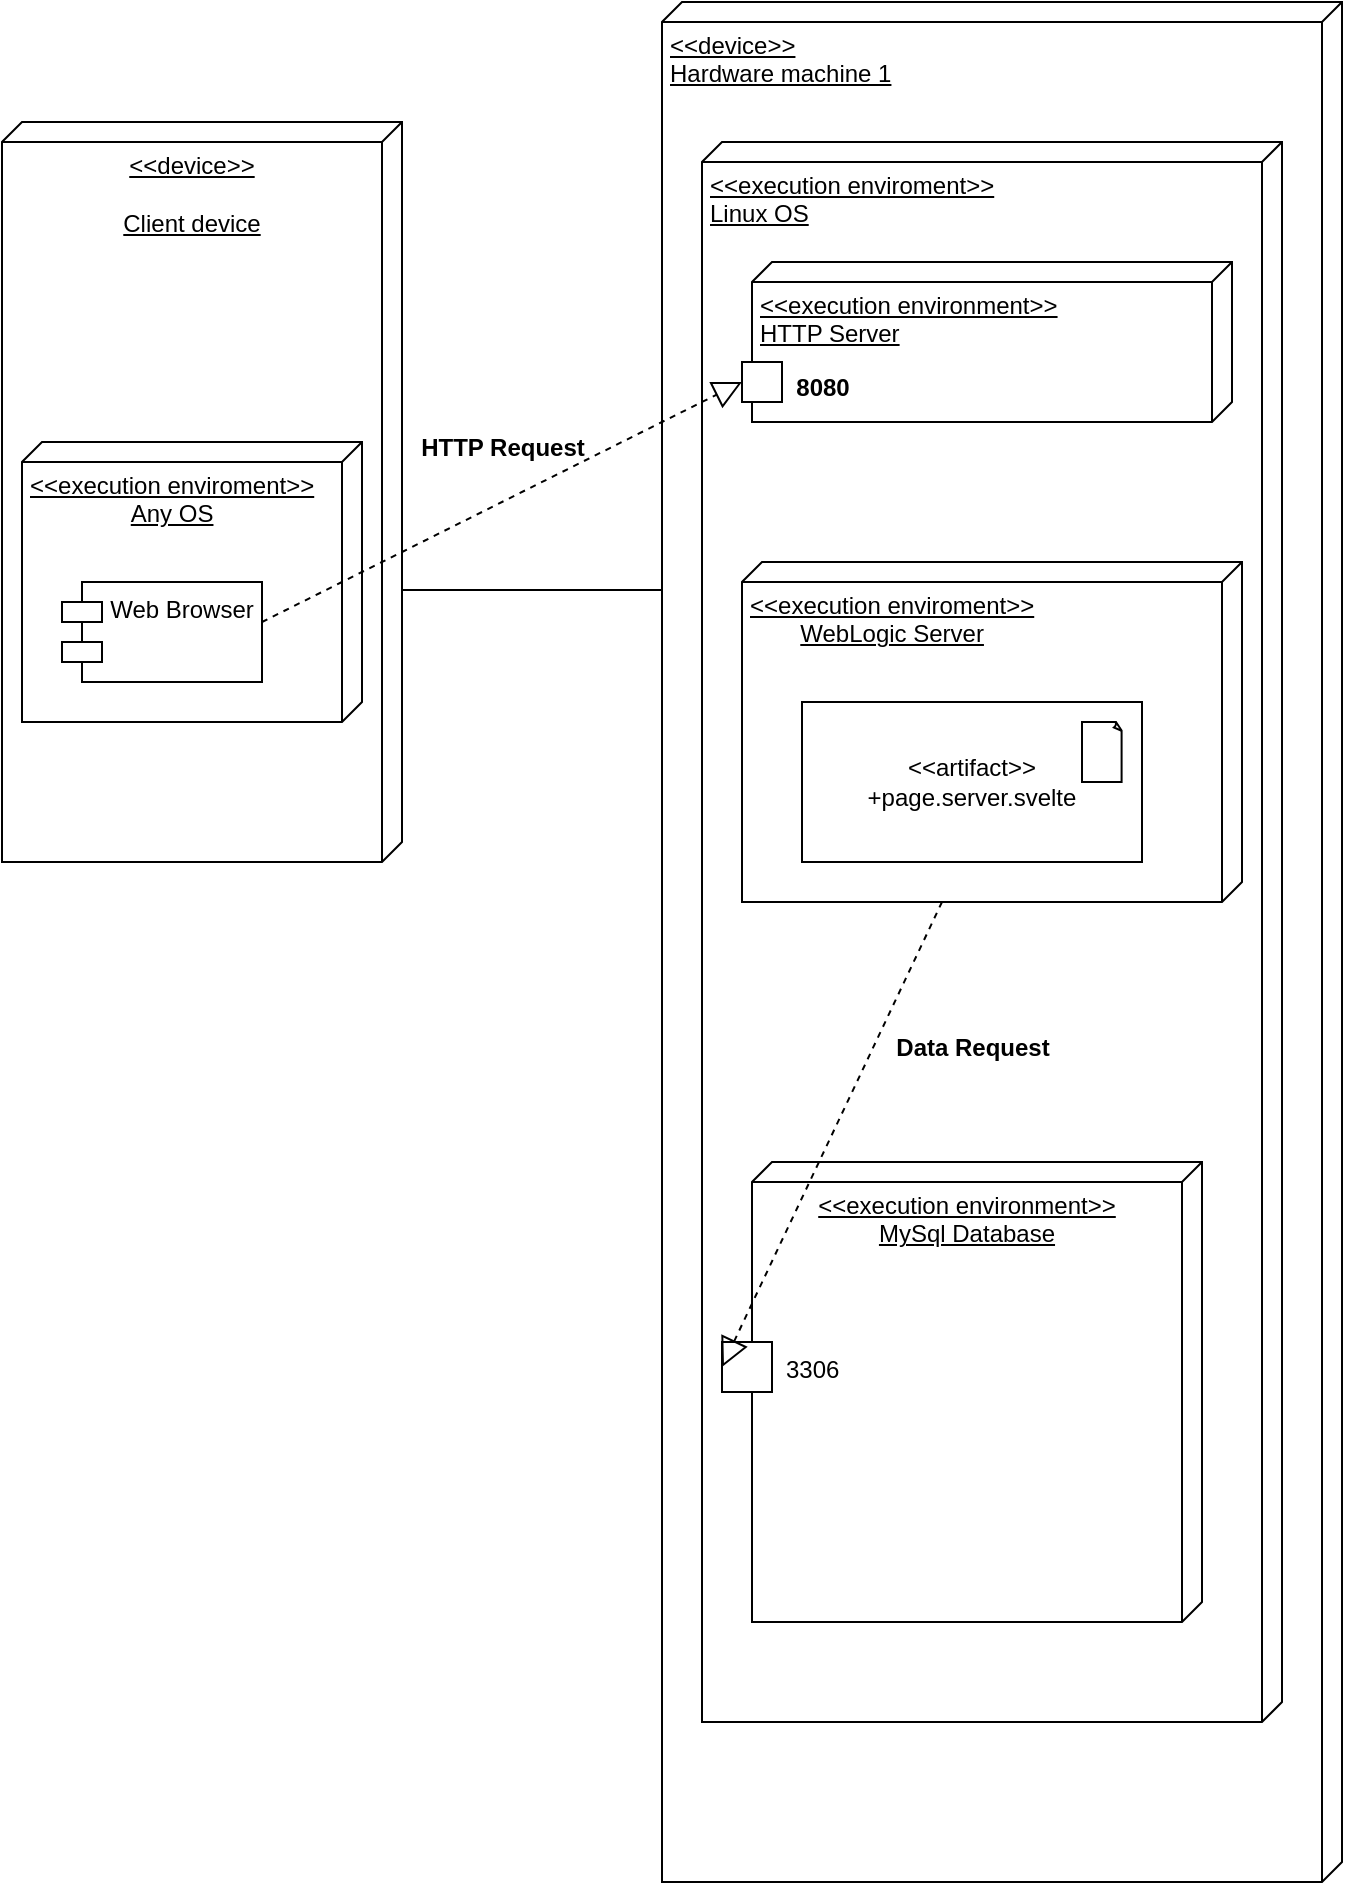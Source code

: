 <mxfile version="21.2.7" type="device">
  <diagram name="Page-1" id="HJx1RVp9cAAFZep9y7e6">
    <mxGraphModel dx="1015" dy="479" grid="1" gridSize="10" guides="1" tooltips="1" connect="1" arrows="1" fold="1" page="1" pageScale="1" pageWidth="850" pageHeight="1100" math="0" shadow="0">
      <root>
        <mxCell id="0" />
        <mxCell id="1" parent="0" />
        <mxCell id="dp9WcR8pO4NLxSLczPQ1-5" value="&lt;div align=&quot;center&quot;&gt;&amp;lt;&amp;lt;device&amp;gt;&amp;gt;&lt;/div&gt;&lt;div&gt;&lt;br&gt;&lt;/div&gt;&lt;div&gt;Client device&lt;/div&gt;" style="verticalAlign=top;align=center;spacingTop=8;spacingLeft=2;spacingRight=12;shape=cube;size=10;direction=south;fontStyle=4;html=1;whiteSpace=wrap;" vertex="1" parent="1">
          <mxGeometry x="40" y="120" width="200" height="370" as="geometry" />
        </mxCell>
        <mxCell id="dp9WcR8pO4NLxSLczPQ1-6" value="&lt;div align=&quot;center&quot;&gt;&amp;lt;&amp;lt;execution enviroment&amp;gt;&amp;gt;&lt;/div&gt;&lt;div align=&quot;center&quot;&gt;Any OS&lt;br&gt;&lt;/div&gt;" style="verticalAlign=top;align=left;spacingTop=8;spacingLeft=2;spacingRight=12;shape=cube;size=10;direction=south;fontStyle=4;html=1;whiteSpace=wrap;" vertex="1" parent="1">
          <mxGeometry x="50" y="280" width="170" height="140" as="geometry" />
        </mxCell>
        <mxCell id="dp9WcR8pO4NLxSLczPQ1-7" value="Web Browser" style="shape=module;align=left;spacingLeft=20;align=center;verticalAlign=top;whiteSpace=wrap;html=1;" vertex="1" parent="1">
          <mxGeometry x="70" y="350" width="100" height="50" as="geometry" />
        </mxCell>
        <mxCell id="dp9WcR8pO4NLxSLczPQ1-8" value="&lt;div&gt;&amp;lt;&amp;lt;device&amp;gt;&amp;gt;&lt;/div&gt;&lt;div&gt;Hardware machine 1&lt;br&gt;&lt;/div&gt;" style="verticalAlign=top;align=left;spacingTop=8;spacingLeft=2;spacingRight=12;shape=cube;size=10;direction=south;fontStyle=4;html=1;whiteSpace=wrap;" vertex="1" parent="1">
          <mxGeometry x="370" y="60" width="340" height="940" as="geometry" />
        </mxCell>
        <mxCell id="dp9WcR8pO4NLxSLczPQ1-9" value="&lt;div&gt;&amp;lt;&amp;lt;execution enviroment&amp;gt;&amp;gt;&lt;/div&gt;&lt;div&gt;Linux OS&lt;br&gt;&lt;/div&gt;" style="verticalAlign=top;align=left;spacingTop=8;spacingLeft=2;spacingRight=12;shape=cube;size=10;direction=south;fontStyle=4;html=1;whiteSpace=wrap;" vertex="1" parent="1">
          <mxGeometry x="390" y="130" width="290" height="790" as="geometry" />
        </mxCell>
        <mxCell id="dp9WcR8pO4NLxSLczPQ1-10" value="&lt;div&gt;&amp;lt;&amp;lt;execution environment&amp;gt;&amp;gt;&lt;/div&gt;&lt;div&gt;HTTP Server&lt;/div&gt;" style="verticalAlign=top;align=left;spacingTop=8;spacingLeft=2;spacingRight=12;shape=cube;size=10;direction=south;fontStyle=4;html=1;whiteSpace=wrap;" vertex="1" parent="1">
          <mxGeometry x="415" y="190" width="240" height="80" as="geometry" />
        </mxCell>
        <mxCell id="dp9WcR8pO4NLxSLczPQ1-11" value="&lt;div align=&quot;center&quot;&gt;&amp;lt;&amp;lt;execution enviroment&amp;gt;&amp;gt;&lt;/div&gt;&lt;div align=&quot;center&quot;&gt;WebLogic Server&lt;br&gt;&lt;/div&gt;" style="verticalAlign=top;align=left;spacingTop=8;spacingLeft=2;spacingRight=12;shape=cube;size=10;direction=south;fontStyle=4;html=1;whiteSpace=wrap;" vertex="1" parent="1">
          <mxGeometry x="410" y="340" width="250" height="170" as="geometry" />
        </mxCell>
        <mxCell id="dp9WcR8pO4NLxSLczPQ1-12" value="&lt;div&gt;&amp;lt;&amp;lt;artifact&amp;gt;&amp;gt;&lt;/div&gt;&lt;div&gt;+page.server.svelte&lt;br&gt;&lt;/div&gt;" style="rounded=0;whiteSpace=wrap;html=1;" vertex="1" parent="1">
          <mxGeometry x="440" y="410" width="170" height="80" as="geometry" />
        </mxCell>
        <mxCell id="dp9WcR8pO4NLxSLczPQ1-13" value="" style="whiteSpace=wrap;html=1;shape=mxgraph.basic.document" vertex="1" parent="1">
          <mxGeometry x="580" y="420" width="20" height="30" as="geometry" />
        </mxCell>
        <mxCell id="dp9WcR8pO4NLxSLczPQ1-15" value="&lt;div align=&quot;center&quot;&gt;&amp;lt;&amp;lt;execution environment&amp;gt;&amp;gt;&lt;br&gt;MySql Database&lt;br&gt;&lt;/div&gt;" style="verticalAlign=top;align=center;spacingTop=8;spacingLeft=2;spacingRight=12;shape=cube;size=10;direction=south;fontStyle=4;html=1;whiteSpace=wrap;" vertex="1" parent="1">
          <mxGeometry x="415" y="640" width="225" height="230" as="geometry" />
        </mxCell>
        <mxCell id="dp9WcR8pO4NLxSLczPQ1-17" value="" style="whiteSpace=wrap;html=1;aspect=fixed;" vertex="1" parent="1">
          <mxGeometry x="400" y="730" width="25" height="25" as="geometry" />
        </mxCell>
        <mxCell id="dp9WcR8pO4NLxSLczPQ1-19" value="" style="endArrow=block;dashed=1;endFill=0;endSize=12;html=1;rounded=0;entryX=0;entryY=0.5;entryDx=0;entryDy=0;" edge="1" parent="1" target="dp9WcR8pO4NLxSLczPQ1-17">
          <mxGeometry width="160" relative="1" as="geometry">
            <mxPoint x="510" y="510" as="sourcePoint" />
            <mxPoint x="670" y="510" as="targetPoint" />
          </mxGeometry>
        </mxCell>
        <mxCell id="dp9WcR8pO4NLxSLczPQ1-20" value="" style="whiteSpace=wrap;html=1;aspect=fixed;" vertex="1" parent="1">
          <mxGeometry x="410" y="240" width="20" height="20" as="geometry" />
        </mxCell>
        <mxCell id="dp9WcR8pO4NLxSLczPQ1-21" value="" style="endArrow=block;dashed=1;endFill=0;endSize=12;html=1;rounded=0;entryX=0;entryY=0.5;entryDx=0;entryDy=0;" edge="1" parent="1" target="dp9WcR8pO4NLxSLczPQ1-20">
          <mxGeometry width="160" relative="1" as="geometry">
            <mxPoint x="170" y="370" as="sourcePoint" />
            <mxPoint x="330" y="370" as="targetPoint" />
          </mxGeometry>
        </mxCell>
        <mxCell id="dp9WcR8pO4NLxSLczPQ1-22" value="" style="line;strokeWidth=1;fillColor=none;align=left;verticalAlign=middle;spacingTop=-1;spacingLeft=3;spacingRight=3;rotatable=0;labelPosition=right;points=[];portConstraint=eastwest;strokeColor=inherit;" vertex="1" parent="1">
          <mxGeometry x="240" y="350" width="130" height="8" as="geometry" />
        </mxCell>
        <mxCell id="dp9WcR8pO4NLxSLczPQ1-23" value="HTTP Request" style="text;align=center;fontStyle=1;verticalAlign=middle;spacingLeft=3;spacingRight=3;strokeColor=none;rotatable=0;points=[[0,0.5],[1,0.5]];portConstraint=eastwest;html=1;" vertex="1" parent="1">
          <mxGeometry x="250" y="270" width="80" height="26" as="geometry" />
        </mxCell>
        <mxCell id="dp9WcR8pO4NLxSLczPQ1-24" value="Data Request" style="text;align=center;fontStyle=1;verticalAlign=middle;spacingLeft=3;spacingRight=3;strokeColor=none;rotatable=0;points=[[0,0.5],[1,0.5]];portConstraint=eastwest;html=1;" vertex="1" parent="1">
          <mxGeometry x="485" y="570" width="80" height="26" as="geometry" />
        </mxCell>
        <mxCell id="dp9WcR8pO4NLxSLczPQ1-25" value="3306" style="text;whiteSpace=wrap;html=1;" vertex="1" parent="1">
          <mxGeometry x="430" y="730" width="30" height="20" as="geometry" />
        </mxCell>
        <mxCell id="dp9WcR8pO4NLxSLczPQ1-26" value="8080" style="text;align=center;fontStyle=1;verticalAlign=middle;spacingLeft=3;spacingRight=3;strokeColor=none;rotatable=0;points=[[0,0.5],[1,0.5]];portConstraint=eastwest;html=1;" vertex="1" parent="1">
          <mxGeometry x="410" y="240" width="80" height="26" as="geometry" />
        </mxCell>
      </root>
    </mxGraphModel>
  </diagram>
</mxfile>
